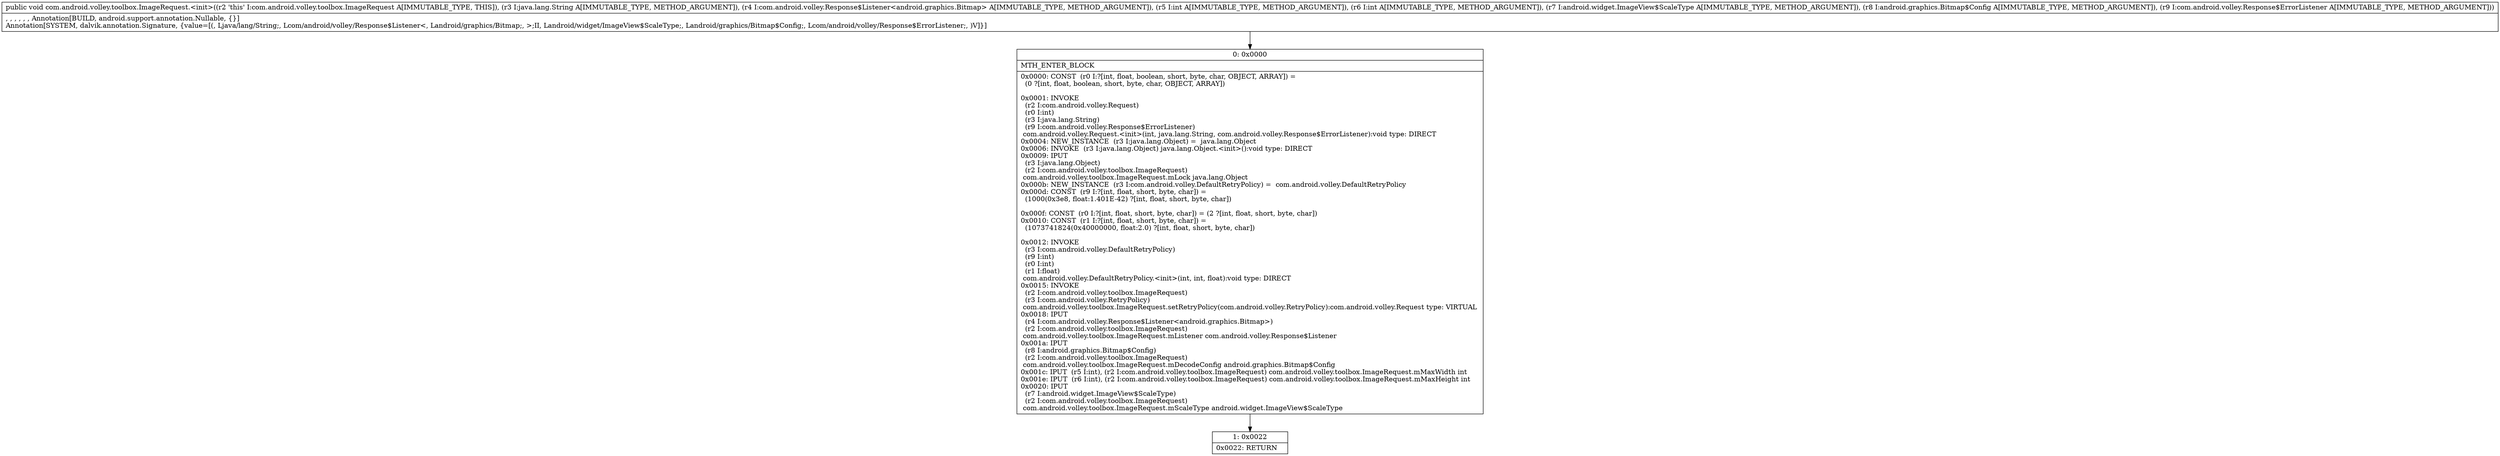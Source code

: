 digraph "CFG forcom.android.volley.toolbox.ImageRequest.\<init\>(Ljava\/lang\/String;Lcom\/android\/volley\/Response$Listener;IILandroid\/widget\/ImageView$ScaleType;Landroid\/graphics\/Bitmap$Config;Lcom\/android\/volley\/Response$ErrorListener;)V" {
Node_0 [shape=record,label="{0\:\ 0x0000|MTH_ENTER_BLOCK\l|0x0000: CONST  (r0 I:?[int, float, boolean, short, byte, char, OBJECT, ARRAY]) = \l  (0 ?[int, float, boolean, short, byte, char, OBJECT, ARRAY])\l \l0x0001: INVOKE  \l  (r2 I:com.android.volley.Request)\l  (r0 I:int)\l  (r3 I:java.lang.String)\l  (r9 I:com.android.volley.Response$ErrorListener)\l com.android.volley.Request.\<init\>(int, java.lang.String, com.android.volley.Response$ErrorListener):void type: DIRECT \l0x0004: NEW_INSTANCE  (r3 I:java.lang.Object) =  java.lang.Object \l0x0006: INVOKE  (r3 I:java.lang.Object) java.lang.Object.\<init\>():void type: DIRECT \l0x0009: IPUT  \l  (r3 I:java.lang.Object)\l  (r2 I:com.android.volley.toolbox.ImageRequest)\l com.android.volley.toolbox.ImageRequest.mLock java.lang.Object \l0x000b: NEW_INSTANCE  (r3 I:com.android.volley.DefaultRetryPolicy) =  com.android.volley.DefaultRetryPolicy \l0x000d: CONST  (r9 I:?[int, float, short, byte, char]) = \l  (1000(0x3e8, float:1.401E\-42) ?[int, float, short, byte, char])\l \l0x000f: CONST  (r0 I:?[int, float, short, byte, char]) = (2 ?[int, float, short, byte, char]) \l0x0010: CONST  (r1 I:?[int, float, short, byte, char]) = \l  (1073741824(0x40000000, float:2.0) ?[int, float, short, byte, char])\l \l0x0012: INVOKE  \l  (r3 I:com.android.volley.DefaultRetryPolicy)\l  (r9 I:int)\l  (r0 I:int)\l  (r1 I:float)\l com.android.volley.DefaultRetryPolicy.\<init\>(int, int, float):void type: DIRECT \l0x0015: INVOKE  \l  (r2 I:com.android.volley.toolbox.ImageRequest)\l  (r3 I:com.android.volley.RetryPolicy)\l com.android.volley.toolbox.ImageRequest.setRetryPolicy(com.android.volley.RetryPolicy):com.android.volley.Request type: VIRTUAL \l0x0018: IPUT  \l  (r4 I:com.android.volley.Response$Listener\<android.graphics.Bitmap\>)\l  (r2 I:com.android.volley.toolbox.ImageRequest)\l com.android.volley.toolbox.ImageRequest.mListener com.android.volley.Response$Listener \l0x001a: IPUT  \l  (r8 I:android.graphics.Bitmap$Config)\l  (r2 I:com.android.volley.toolbox.ImageRequest)\l com.android.volley.toolbox.ImageRequest.mDecodeConfig android.graphics.Bitmap$Config \l0x001c: IPUT  (r5 I:int), (r2 I:com.android.volley.toolbox.ImageRequest) com.android.volley.toolbox.ImageRequest.mMaxWidth int \l0x001e: IPUT  (r6 I:int), (r2 I:com.android.volley.toolbox.ImageRequest) com.android.volley.toolbox.ImageRequest.mMaxHeight int \l0x0020: IPUT  \l  (r7 I:android.widget.ImageView$ScaleType)\l  (r2 I:com.android.volley.toolbox.ImageRequest)\l com.android.volley.toolbox.ImageRequest.mScaleType android.widget.ImageView$ScaleType \l}"];
Node_1 [shape=record,label="{1\:\ 0x0022|0x0022: RETURN   \l}"];
MethodNode[shape=record,label="{public void com.android.volley.toolbox.ImageRequest.\<init\>((r2 'this' I:com.android.volley.toolbox.ImageRequest A[IMMUTABLE_TYPE, THIS]), (r3 I:java.lang.String A[IMMUTABLE_TYPE, METHOD_ARGUMENT]), (r4 I:com.android.volley.Response$Listener\<android.graphics.Bitmap\> A[IMMUTABLE_TYPE, METHOD_ARGUMENT]), (r5 I:int A[IMMUTABLE_TYPE, METHOD_ARGUMENT]), (r6 I:int A[IMMUTABLE_TYPE, METHOD_ARGUMENT]), (r7 I:android.widget.ImageView$ScaleType A[IMMUTABLE_TYPE, METHOD_ARGUMENT]), (r8 I:android.graphics.Bitmap$Config A[IMMUTABLE_TYPE, METHOD_ARGUMENT]), (r9 I:com.android.volley.Response$ErrorListener A[IMMUTABLE_TYPE, METHOD_ARGUMENT]))  | , , , , , , Annotation[BUILD, android.support.annotation.Nullable, \{\}]\lAnnotation[SYSTEM, dalvik.annotation.Signature, \{value=[(, Ljava\/lang\/String;, Lcom\/android\/volley\/Response$Listener\<, Landroid\/graphics\/Bitmap;, \>;II, Landroid\/widget\/ImageView$ScaleType;, Landroid\/graphics\/Bitmap$Config;, Lcom\/android\/volley\/Response$ErrorListener;, )V]\}]\l}"];
MethodNode -> Node_0;
Node_0 -> Node_1;
}

